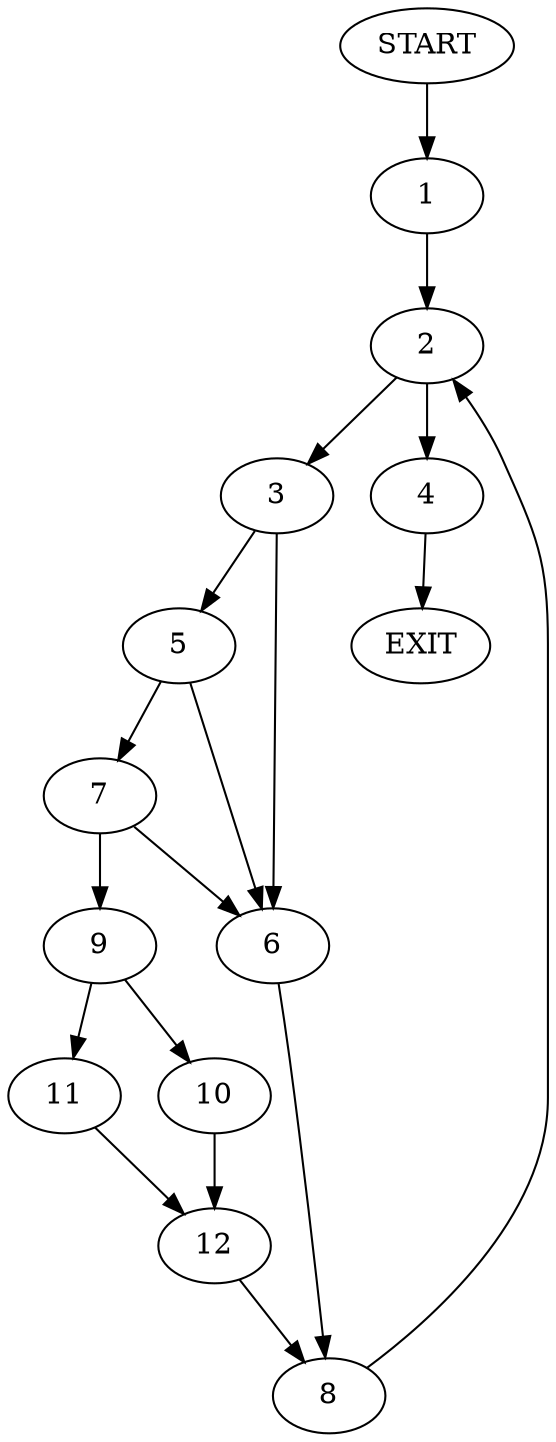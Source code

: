 digraph {
0 [label="START"]
13 [label="EXIT"]
0 -> 1
1 -> 2
2 -> 3
2 -> 4
4 -> 13
3 -> 5
3 -> 6
5 -> 7
5 -> 6
6 -> 8
7 -> 9
7 -> 6
9 -> 10
9 -> 11
10 -> 12
11 -> 12
12 -> 8
8 -> 2
}
